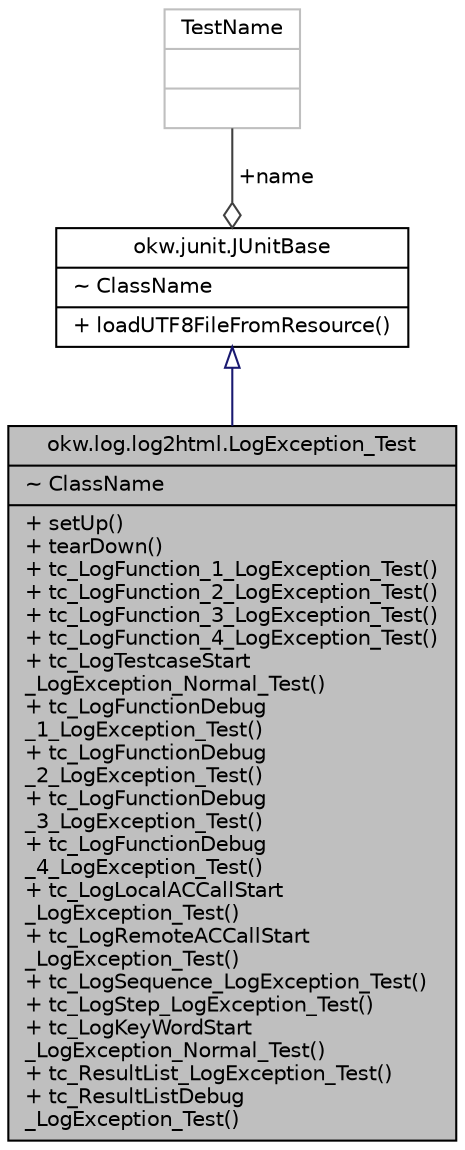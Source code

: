 digraph "okw.log.log2html.LogException_Test"
{
 // INTERACTIVE_SVG=YES
 // LATEX_PDF_SIZE
  edge [fontname="Helvetica",fontsize="10",labelfontname="Helvetica",labelfontsize="10"];
  node [fontname="Helvetica",fontsize="10",shape=record];
  Node1 [label="{okw.log.log2html.LogException_Test\n|~ ClassName\l|+ setUp()\l+ tearDown()\l+ tc_LogFunction_1_LogException_Test()\l+ tc_LogFunction_2_LogException_Test()\l+ tc_LogFunction_3_LogException_Test()\l+ tc_LogFunction_4_LogException_Test()\l+ tc_LogTestcaseStart\l_LogException_Normal_Test()\l+ tc_LogFunctionDebug\l_1_LogException_Test()\l+ tc_LogFunctionDebug\l_2_LogException_Test()\l+ tc_LogFunctionDebug\l_3_LogException_Test()\l+ tc_LogFunctionDebug\l_4_LogException_Test()\l+ tc_LogLocalACCallStart\l_LogException_Test()\l+ tc_LogRemoteACCallStart\l_LogException_Test()\l+ tc_LogSequence_LogException_Test()\l+ tc_LogStep_LogException_Test()\l+ tc_LogKeyWordStart\l_LogException_Normal_Test()\l+ tc_ResultList_LogException_Test()\l+ tc_ResultListDebug\l_LogException_Test()\l}",height=0.2,width=0.4,color="black", fillcolor="grey75", style="filled", fontcolor="black",tooltip=" "];
  Node2 -> Node1 [dir="back",color="midnightblue",fontsize="10",style="solid",arrowtail="onormal",fontname="Helvetica"];
  Node2 [label="{okw.junit.JUnitBase\n|~ ClassName\l|+ loadUTF8FileFromResource()\l}",height=0.2,width=0.4,color="black", fillcolor="white", style="filled",URL="$classokw_1_1junit_1_1_j_unit_base.html",tooltip="OKW Basisklasse für OKW interne JUnit Test."];
  Node3 -> Node2 [color="grey25",fontsize="10",style="solid",label=" +name" ,arrowhead="odiamond",fontname="Helvetica"];
  Node3 [label="{TestName\n||}",height=0.2,width=0.4,color="grey75", fillcolor="white", style="filled",tooltip=" "];
}
